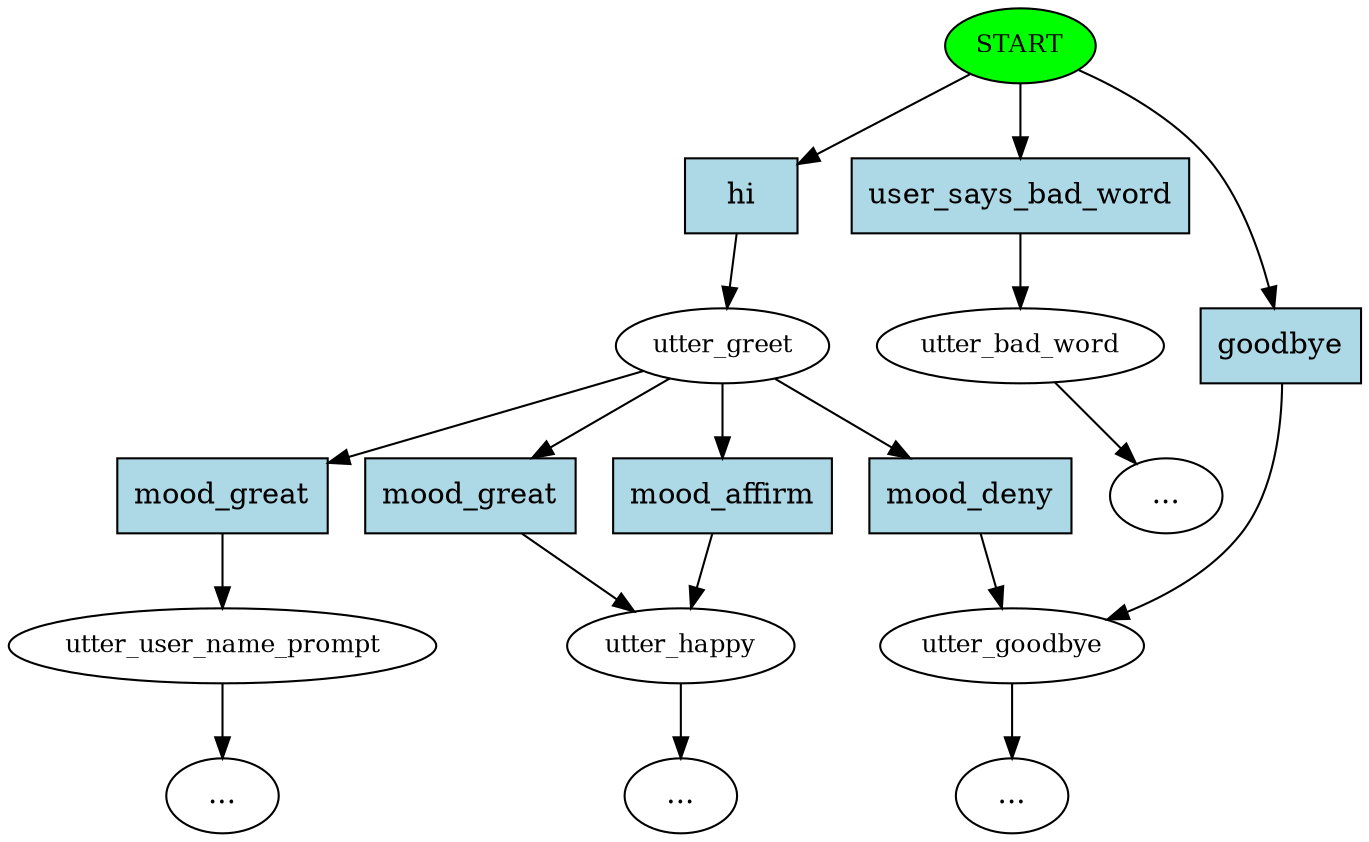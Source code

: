 digraph  {
0 [class="start active", fillcolor=green, fontsize=12, label=START, style=filled];
1 [class="active dashed", fontsize=12, label=utter_greet];
2 [class="", fontsize=12, label=utter_user_name_prompt];
"-8" [class=ellipsis, label="..."];
13 [class="", fontsize=12, label=utter_bad_word];
"-9" [class=ellipsis, label="..."];
15 [class="", fontsize=12, label=utter_happy];
"-11" [class=ellipsis, label="..."];
19 [class="", fontsize=12, label=utter_goodbye];
"-13" [class=ellipsis, label="..."];
22 [class="intent active", fillcolor=lightblue, label=hi, shape=rect, style=filled];
23 [class=intent, fillcolor=lightblue, label=user_says_bad_word, shape=rect, style=filled];
24 [class=intent, fillcolor=lightblue, label=goodbye, shape=rect, style=filled];
25 [class=intent, fillcolor=lightblue, label=mood_great, shape=rect, style=filled];
26 [class=intent, fillcolor=lightblue, label=mood_great, shape=rect, style=filled];
27 [class=intent, fillcolor=lightblue, label=mood_affirm, shape=rect, style=filled];
28 [class=intent, fillcolor=lightblue, label=mood_deny, shape=rect, style=filled];
0 -> 22  [class=active, key=0];
0 -> 23  [class="", key=0];
0 -> 24  [class="", key=0];
1 -> 25  [class="", key=0];
1 -> 26  [class="", key=0];
1 -> 27  [class="", key=0];
1 -> 28  [class="", key=0];
2 -> "-8"  [class="", key=NONE, label=""];
13 -> "-9"  [class="", key=NONE, label=""];
15 -> "-11"  [class="", key=NONE, label=""];
19 -> "-13"  [class="", key=NONE, label=""];
22 -> 1  [class=active, key=0];
23 -> 13  [class="", key=0];
24 -> 19  [class="", key=0];
25 -> 2  [class="", key=0];
26 -> 15  [class="", key=0];
27 -> 15  [class="", key=0];
28 -> 19  [class="", key=0];
}
